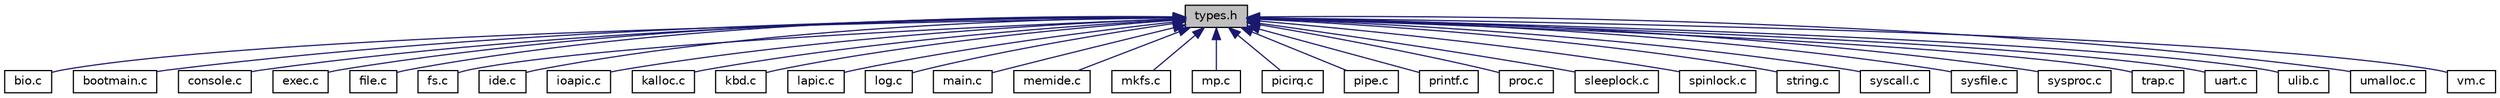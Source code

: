 digraph "types.h"
{
 // LATEX_PDF_SIZE
  edge [fontname="Helvetica",fontsize="10",labelfontname="Helvetica",labelfontsize="10"];
  node [fontname="Helvetica",fontsize="10",shape=record];
  Node1 [label="types.h",height=0.2,width=0.4,color="black", fillcolor="grey75", style="filled", fontcolor="black",tooltip=" "];
  Node1 -> Node2 [dir="back",color="midnightblue",fontsize="10",style="solid",fontname="Helvetica"];
  Node2 [label="bio.c",height=0.2,width=0.4,color="black", fillcolor="white", style="filled",URL="$dc/de6/bio_8c.html",tooltip=" "];
  Node1 -> Node3 [dir="back",color="midnightblue",fontsize="10",style="solid",fontname="Helvetica"];
  Node3 [label="bootmain.c",height=0.2,width=0.4,color="black", fillcolor="white", style="filled",URL="$d5/dfc/bootmain_8c.html",tooltip=" "];
  Node1 -> Node4 [dir="back",color="midnightblue",fontsize="10",style="solid",fontname="Helvetica"];
  Node4 [label="console.c",height=0.2,width=0.4,color="black", fillcolor="white", style="filled",URL="$d0/d56/console_8c.html",tooltip=" "];
  Node1 -> Node5 [dir="back",color="midnightblue",fontsize="10",style="solid",fontname="Helvetica"];
  Node5 [label="exec.c",height=0.2,width=0.4,color="black", fillcolor="white", style="filled",URL="$df/dc9/exec_8c.html",tooltip=" "];
  Node1 -> Node6 [dir="back",color="midnightblue",fontsize="10",style="solid",fontname="Helvetica"];
  Node6 [label="file.c",height=0.2,width=0.4,color="black", fillcolor="white", style="filled",URL="$d6/d13/file_8c.html",tooltip=" "];
  Node1 -> Node7 [dir="back",color="midnightblue",fontsize="10",style="solid",fontname="Helvetica"];
  Node7 [label="fs.c",height=0.2,width=0.4,color="black", fillcolor="white", style="filled",URL="$d2/d5a/fs_8c.html",tooltip=" "];
  Node1 -> Node8 [dir="back",color="midnightblue",fontsize="10",style="solid",fontname="Helvetica"];
  Node8 [label="ide.c",height=0.2,width=0.4,color="black", fillcolor="white", style="filled",URL="$d9/d2f/ide_8c.html",tooltip=" "];
  Node1 -> Node9 [dir="back",color="midnightblue",fontsize="10",style="solid",fontname="Helvetica"];
  Node9 [label="ioapic.c",height=0.2,width=0.4,color="black", fillcolor="white", style="filled",URL="$dd/d61/ioapic_8c.html",tooltip=" "];
  Node1 -> Node10 [dir="back",color="midnightblue",fontsize="10",style="solid",fontname="Helvetica"];
  Node10 [label="kalloc.c",height=0.2,width=0.4,color="black", fillcolor="white", style="filled",URL="$d4/def/kalloc_8c.html",tooltip=" "];
  Node1 -> Node11 [dir="back",color="midnightblue",fontsize="10",style="solid",fontname="Helvetica"];
  Node11 [label="kbd.c",height=0.2,width=0.4,color="black", fillcolor="white", style="filled",URL="$dc/da9/kbd_8c.html",tooltip=" "];
  Node1 -> Node12 [dir="back",color="midnightblue",fontsize="10",style="solid",fontname="Helvetica"];
  Node12 [label="lapic.c",height=0.2,width=0.4,color="black", fillcolor="white", style="filled",URL="$dc/df6/lapic_8c.html",tooltip=" "];
  Node1 -> Node13 [dir="back",color="midnightblue",fontsize="10",style="solid",fontname="Helvetica"];
  Node13 [label="log.c",height=0.2,width=0.4,color="black", fillcolor="white", style="filled",URL="$d7/df8/log_8c.html",tooltip=" "];
  Node1 -> Node14 [dir="back",color="midnightblue",fontsize="10",style="solid",fontname="Helvetica"];
  Node14 [label="main.c",height=0.2,width=0.4,color="black", fillcolor="white", style="filled",URL="$d0/d29/main_8c.html",tooltip=" "];
  Node1 -> Node15 [dir="back",color="midnightblue",fontsize="10",style="solid",fontname="Helvetica"];
  Node15 [label="memide.c",height=0.2,width=0.4,color="black", fillcolor="white", style="filled",URL="$da/d9b/memide_8c.html",tooltip=" "];
  Node1 -> Node16 [dir="back",color="midnightblue",fontsize="10",style="solid",fontname="Helvetica"];
  Node16 [label="mkfs.c",height=0.2,width=0.4,color="black", fillcolor="white", style="filled",URL="$d7/d1f/mkfs_8c.html",tooltip=" "];
  Node1 -> Node17 [dir="back",color="midnightblue",fontsize="10",style="solid",fontname="Helvetica"];
  Node17 [label="mp.c",height=0.2,width=0.4,color="black", fillcolor="white", style="filled",URL="$dd/d06/mp_8c.html",tooltip=" "];
  Node1 -> Node18 [dir="back",color="midnightblue",fontsize="10",style="solid",fontname="Helvetica"];
  Node18 [label="picirq.c",height=0.2,width=0.4,color="black", fillcolor="white", style="filled",URL="$d5/da8/picirq_8c.html",tooltip=" "];
  Node1 -> Node19 [dir="back",color="midnightblue",fontsize="10",style="solid",fontname="Helvetica"];
  Node19 [label="pipe.c",height=0.2,width=0.4,color="black", fillcolor="white", style="filled",URL="$d1/d47/pipe_8c.html",tooltip=" "];
  Node1 -> Node20 [dir="back",color="midnightblue",fontsize="10",style="solid",fontname="Helvetica"];
  Node20 [label="printf.c",height=0.2,width=0.4,color="black", fillcolor="white", style="filled",URL="$d1/d3d/printf_8c.html",tooltip=" "];
  Node1 -> Node21 [dir="back",color="midnightblue",fontsize="10",style="solid",fontname="Helvetica"];
  Node21 [label="proc.c",height=0.2,width=0.4,color="black", fillcolor="white", style="filled",URL="$d3/dda/proc_8c.html",tooltip=" "];
  Node1 -> Node22 [dir="back",color="midnightblue",fontsize="10",style="solid",fontname="Helvetica"];
  Node22 [label="sleeplock.c",height=0.2,width=0.4,color="black", fillcolor="white", style="filled",URL="$d8/dd1/sleeplock_8c.html",tooltip=" "];
  Node1 -> Node23 [dir="back",color="midnightblue",fontsize="10",style="solid",fontname="Helvetica"];
  Node23 [label="spinlock.c",height=0.2,width=0.4,color="black", fillcolor="white", style="filled",URL="$d3/d2d/spinlock_8c.html",tooltip=" "];
  Node1 -> Node24 [dir="back",color="midnightblue",fontsize="10",style="solid",fontname="Helvetica"];
  Node24 [label="string.c",height=0.2,width=0.4,color="black", fillcolor="white", style="filled",URL="$d1/db0/string_8c.html",tooltip=" "];
  Node1 -> Node25 [dir="back",color="midnightblue",fontsize="10",style="solid",fontname="Helvetica"];
  Node25 [label="syscall.c",height=0.2,width=0.4,color="black", fillcolor="white", style="filled",URL="$db/dd8/syscall_8c.html",tooltip=" "];
  Node1 -> Node26 [dir="back",color="midnightblue",fontsize="10",style="solid",fontname="Helvetica"];
  Node26 [label="sysfile.c",height=0.2,width=0.4,color="black", fillcolor="white", style="filled",URL="$d1/d14/sysfile_8c.html",tooltip=" "];
  Node1 -> Node27 [dir="back",color="midnightblue",fontsize="10",style="solid",fontname="Helvetica"];
  Node27 [label="sysproc.c",height=0.2,width=0.4,color="black", fillcolor="white", style="filled",URL="$dd/d35/sysproc_8c.html",tooltip=" "];
  Node1 -> Node28 [dir="back",color="midnightblue",fontsize="10",style="solid",fontname="Helvetica"];
  Node28 [label="trap.c",height=0.2,width=0.4,color="black", fillcolor="white", style="filled",URL="$dc/d6f/trap_8c.html",tooltip=" "];
  Node1 -> Node29 [dir="back",color="midnightblue",fontsize="10",style="solid",fontname="Helvetica"];
  Node29 [label="uart.c",height=0.2,width=0.4,color="black", fillcolor="white", style="filled",URL="$d1/d87/uart_8c.html",tooltip=" "];
  Node1 -> Node30 [dir="back",color="midnightblue",fontsize="10",style="solid",fontname="Helvetica"];
  Node30 [label="ulib.c",height=0.2,width=0.4,color="black", fillcolor="white", style="filled",URL="$db/d8a/ulib_8c.html",tooltip=" "];
  Node1 -> Node31 [dir="back",color="midnightblue",fontsize="10",style="solid",fontname="Helvetica"];
  Node31 [label="umalloc.c",height=0.2,width=0.4,color="black", fillcolor="white", style="filled",URL="$df/d5d/umalloc_8c.html",tooltip=" "];
  Node1 -> Node32 [dir="back",color="midnightblue",fontsize="10",style="solid",fontname="Helvetica"];
  Node32 [label="vm.c",height=0.2,width=0.4,color="black", fillcolor="white", style="filled",URL="$de/de9/vm_8c.html",tooltip=" "];
}

